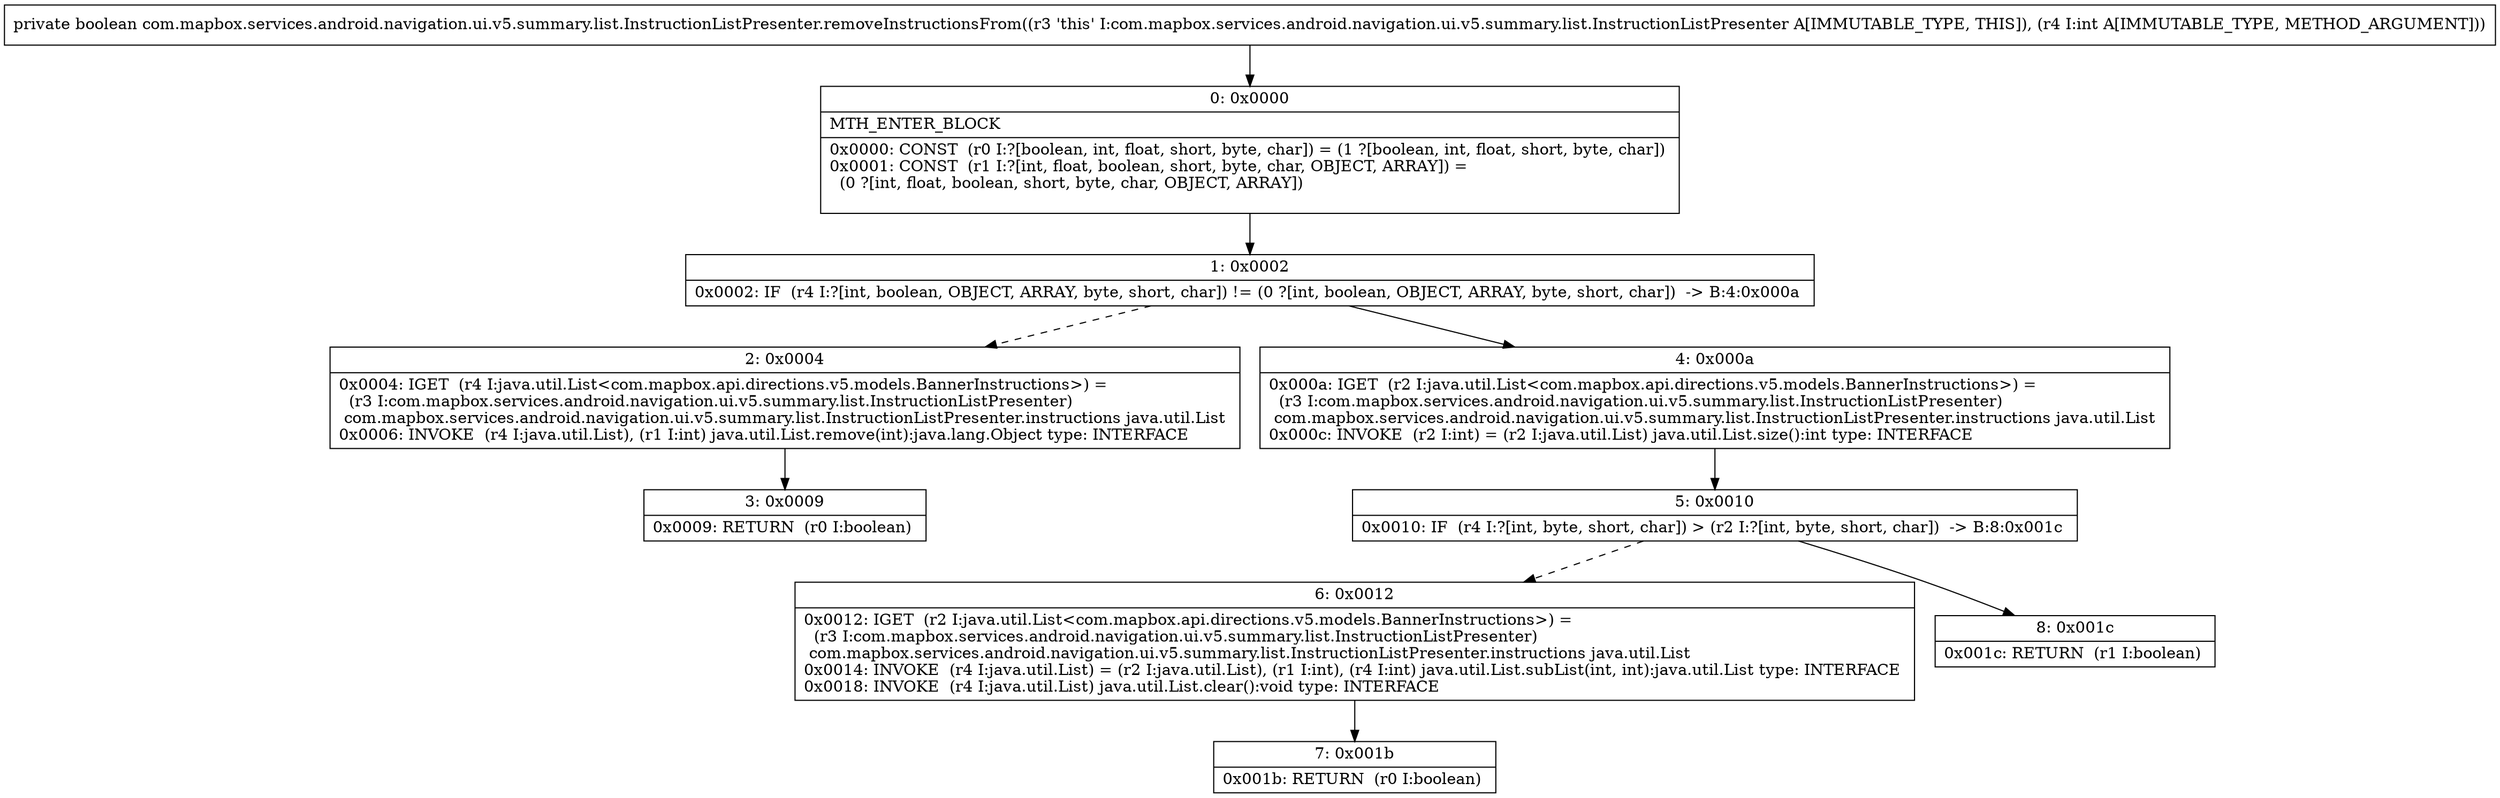 digraph "CFG forcom.mapbox.services.android.navigation.ui.v5.summary.list.InstructionListPresenter.removeInstructionsFrom(I)Z" {
Node_0 [shape=record,label="{0\:\ 0x0000|MTH_ENTER_BLOCK\l|0x0000: CONST  (r0 I:?[boolean, int, float, short, byte, char]) = (1 ?[boolean, int, float, short, byte, char]) \l0x0001: CONST  (r1 I:?[int, float, boolean, short, byte, char, OBJECT, ARRAY]) = \l  (0 ?[int, float, boolean, short, byte, char, OBJECT, ARRAY])\l \l}"];
Node_1 [shape=record,label="{1\:\ 0x0002|0x0002: IF  (r4 I:?[int, boolean, OBJECT, ARRAY, byte, short, char]) != (0 ?[int, boolean, OBJECT, ARRAY, byte, short, char])  \-\> B:4:0x000a \l}"];
Node_2 [shape=record,label="{2\:\ 0x0004|0x0004: IGET  (r4 I:java.util.List\<com.mapbox.api.directions.v5.models.BannerInstructions\>) = \l  (r3 I:com.mapbox.services.android.navigation.ui.v5.summary.list.InstructionListPresenter)\l com.mapbox.services.android.navigation.ui.v5.summary.list.InstructionListPresenter.instructions java.util.List \l0x0006: INVOKE  (r4 I:java.util.List), (r1 I:int) java.util.List.remove(int):java.lang.Object type: INTERFACE \l}"];
Node_3 [shape=record,label="{3\:\ 0x0009|0x0009: RETURN  (r0 I:boolean) \l}"];
Node_4 [shape=record,label="{4\:\ 0x000a|0x000a: IGET  (r2 I:java.util.List\<com.mapbox.api.directions.v5.models.BannerInstructions\>) = \l  (r3 I:com.mapbox.services.android.navigation.ui.v5.summary.list.InstructionListPresenter)\l com.mapbox.services.android.navigation.ui.v5.summary.list.InstructionListPresenter.instructions java.util.List \l0x000c: INVOKE  (r2 I:int) = (r2 I:java.util.List) java.util.List.size():int type: INTERFACE \l}"];
Node_5 [shape=record,label="{5\:\ 0x0010|0x0010: IF  (r4 I:?[int, byte, short, char]) \> (r2 I:?[int, byte, short, char])  \-\> B:8:0x001c \l}"];
Node_6 [shape=record,label="{6\:\ 0x0012|0x0012: IGET  (r2 I:java.util.List\<com.mapbox.api.directions.v5.models.BannerInstructions\>) = \l  (r3 I:com.mapbox.services.android.navigation.ui.v5.summary.list.InstructionListPresenter)\l com.mapbox.services.android.navigation.ui.v5.summary.list.InstructionListPresenter.instructions java.util.List \l0x0014: INVOKE  (r4 I:java.util.List) = (r2 I:java.util.List), (r1 I:int), (r4 I:int) java.util.List.subList(int, int):java.util.List type: INTERFACE \l0x0018: INVOKE  (r4 I:java.util.List) java.util.List.clear():void type: INTERFACE \l}"];
Node_7 [shape=record,label="{7\:\ 0x001b|0x001b: RETURN  (r0 I:boolean) \l}"];
Node_8 [shape=record,label="{8\:\ 0x001c|0x001c: RETURN  (r1 I:boolean) \l}"];
MethodNode[shape=record,label="{private boolean com.mapbox.services.android.navigation.ui.v5.summary.list.InstructionListPresenter.removeInstructionsFrom((r3 'this' I:com.mapbox.services.android.navigation.ui.v5.summary.list.InstructionListPresenter A[IMMUTABLE_TYPE, THIS]), (r4 I:int A[IMMUTABLE_TYPE, METHOD_ARGUMENT])) }"];
MethodNode -> Node_0;
Node_0 -> Node_1;
Node_1 -> Node_2[style=dashed];
Node_1 -> Node_4;
Node_2 -> Node_3;
Node_4 -> Node_5;
Node_5 -> Node_6[style=dashed];
Node_5 -> Node_8;
Node_6 -> Node_7;
}

